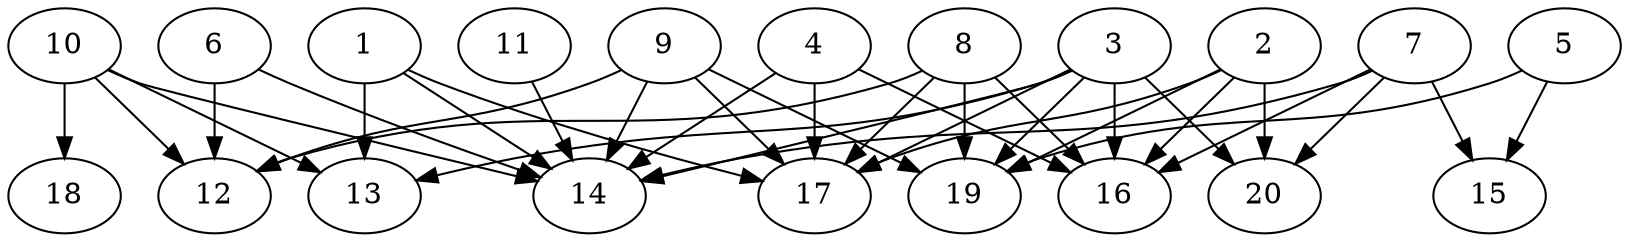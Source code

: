 // DAG automatically generated by daggen at Tue Aug  6 16:20:30 2019
// ./daggen --dot -n 20 --ccr 0.4 --fat 0.8 --regular 0.5 --density 0.7 --mindata 5242880 --maxdata 52428800 
digraph G {
  1 [size="51407360", alpha="0.02", expect_size="20562944"] 
  1 -> 13 [size ="20562944"]
  1 -> 14 [size ="20562944"]
  1 -> 17 [size ="20562944"]
  2 [size="26997760", alpha="0.10", expect_size="10799104"] 
  2 -> 16 [size ="10799104"]
  2 -> 17 [size ="10799104"]
  2 -> 19 [size ="10799104"]
  2 -> 20 [size ="10799104"]
  3 [size="90240000", alpha="0.06", expect_size="36096000"] 
  3 -> 13 [size ="36096000"]
  3 -> 14 [size ="36096000"]
  3 -> 16 [size ="36096000"]
  3 -> 17 [size ="36096000"]
  3 -> 19 [size ="36096000"]
  3 -> 20 [size ="36096000"]
  4 [size="41446400", alpha="0.17", expect_size="16578560"] 
  4 -> 14 [size ="16578560"]
  4 -> 16 [size ="16578560"]
  4 -> 17 [size ="16578560"]
  5 [size="68200960", alpha="0.04", expect_size="27280384"] 
  5 -> 15 [size ="27280384"]
  5 -> 19 [size ="27280384"]
  6 [size="130094080", alpha="0.12", expect_size="52037632"] 
  6 -> 12 [size ="52037632"]
  6 -> 14 [size ="52037632"]
  7 [size="81971200", alpha="0.12", expect_size="32788480"] 
  7 -> 14 [size ="32788480"]
  7 -> 15 [size ="32788480"]
  7 -> 16 [size ="32788480"]
  7 -> 20 [size ="32788480"]
  8 [size="42012160", alpha="0.19", expect_size="16804864"] 
  8 -> 12 [size ="16804864"]
  8 -> 16 [size ="16804864"]
  8 -> 17 [size ="16804864"]
  8 -> 19 [size ="16804864"]
  9 [size="115811840", alpha="0.10", expect_size="46324736"] 
  9 -> 12 [size ="46324736"]
  9 -> 14 [size ="46324736"]
  9 -> 17 [size ="46324736"]
  9 -> 19 [size ="46324736"]
  10 [size="75683840", alpha="0.03", expect_size="30273536"] 
  10 -> 12 [size ="30273536"]
  10 -> 13 [size ="30273536"]
  10 -> 14 [size ="30273536"]
  10 -> 18 [size ="30273536"]
  11 [size="44234240", alpha="0.16", expect_size="17693696"] 
  11 -> 14 [size ="17693696"]
  12 [size="56368640", alpha="0.14", expect_size="22547456"] 
  13 [size="115801600", alpha="0.03", expect_size="46320640"] 
  14 [size="30517760", alpha="0.20", expect_size="12207104"] 
  15 [size="14128640", alpha="0.06", expect_size="5651456"] 
  16 [size="40504320", alpha="0.18", expect_size="16201728"] 
  17 [size="113840640", alpha="0.09", expect_size="45536256"] 
  18 [size="68136960", alpha="0.09", expect_size="27254784"] 
  19 [size="59934720", alpha="0.04", expect_size="23973888"] 
  20 [size="121413120", alpha="0.08", expect_size="48565248"] 
}
